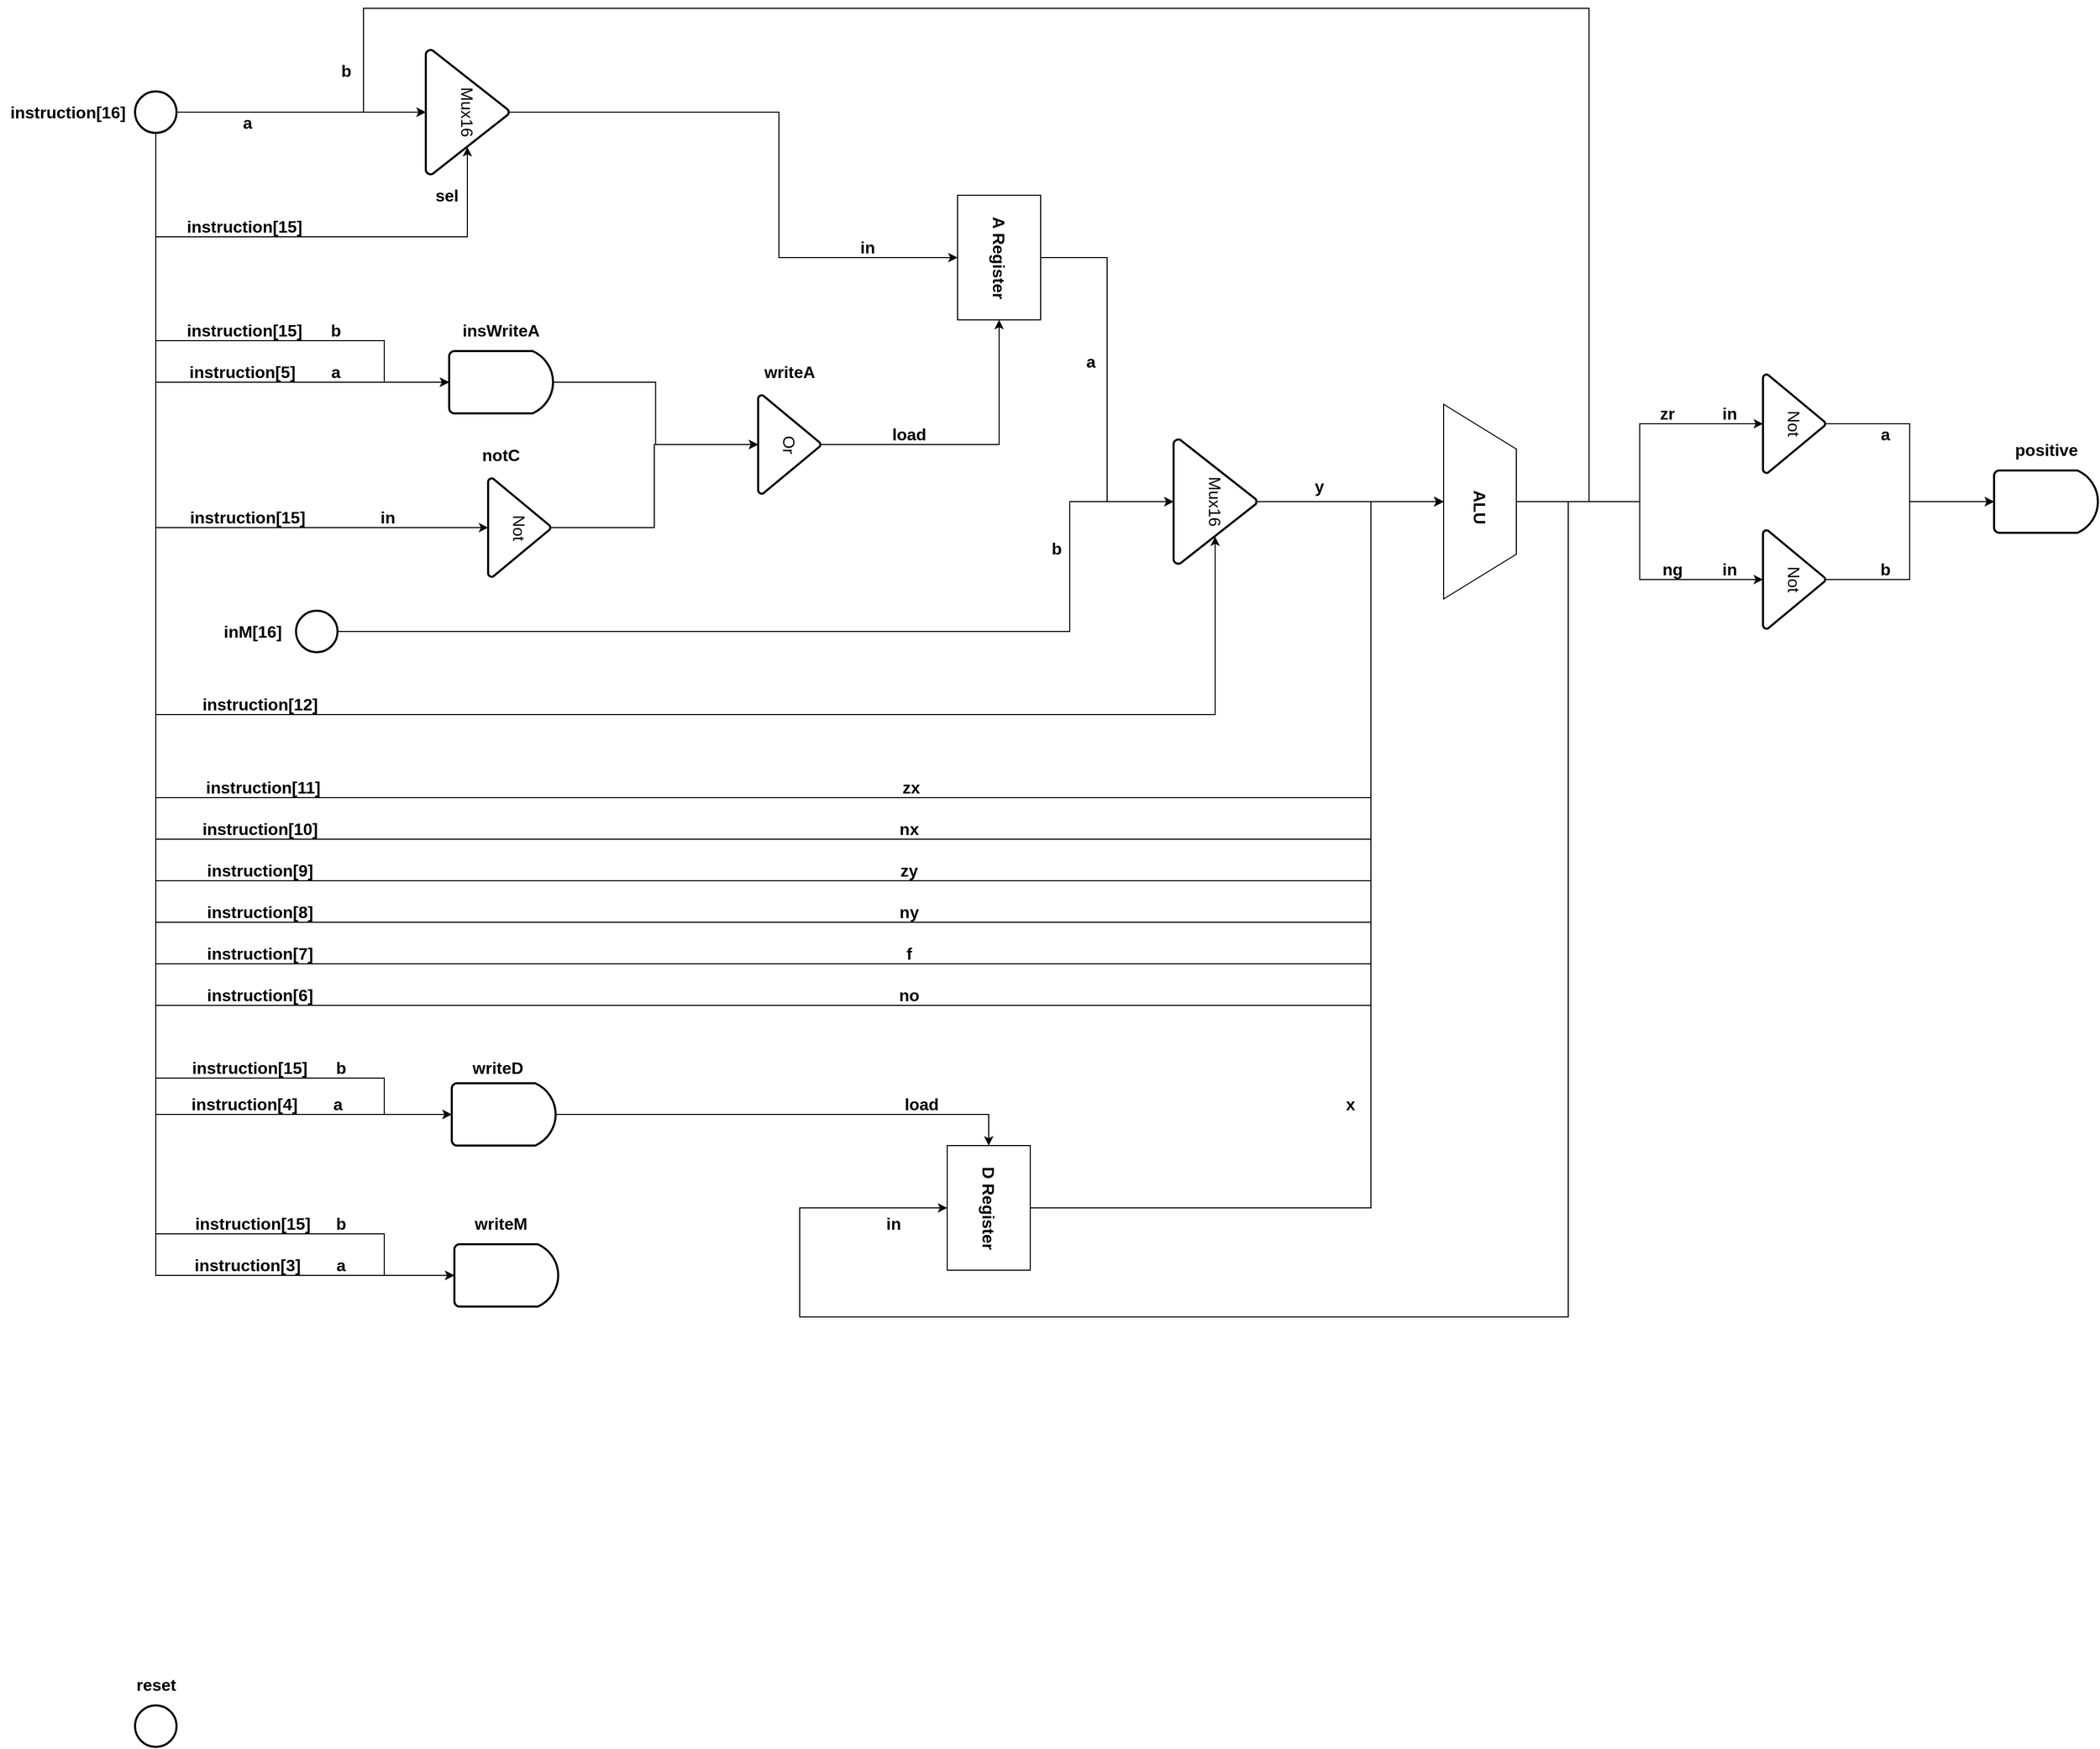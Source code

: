 <mxfile version="17.1.2" type="device"><diagram id="M8ErJZarfprn00fFAe0b" name="Page-1"><mxGraphModel dx="3321" dy="1437" grid="1" gridSize="10" guides="1" tooltips="1" connect="1" arrows="1" fold="1" page="1" pageScale="1" pageWidth="827" pageHeight="1169" math="0" shadow="0"><root><mxCell id="0"/><mxCell id="1" parent="0"/><mxCell id="nbXC6So5q-EZ1UPwCd8--90" style="edgeStyle=orthogonalEdgeStyle;rounded=0;orthogonalLoop=1;jettySize=auto;html=1;fontSize=16;entryX=0.5;entryY=1;entryDx=0;entryDy=0;entryPerimeter=0;exitX=1;exitY=0.5;exitDx=0;exitDy=0;exitPerimeter=0;" parent="1" source="nbXC6So5q-EZ1UPwCd8--1" target="nbXC6So5q-EZ1UPwCd8--88" edge="1"><mxGeometry relative="1" as="geometry"><mxPoint x="850" y="660" as="targetPoint"/><mxPoint x="320" y="670" as="sourcePoint"/><Array as="points"><mxPoint x="940" y="680"/><mxPoint x="940" y="555"/></Array></mxGeometry></mxCell><mxCell id="nbXC6So5q-EZ1UPwCd8--1" value="" style="strokeWidth=2;html=1;shape=mxgraph.flowchart.start_2;whiteSpace=wrap;" parent="1" vertex="1"><mxGeometry x="195" y="660" width="40" height="40" as="geometry"/></mxCell><mxCell id="nbXC6So5q-EZ1UPwCd8--2" value="inM[16]" style="text;html=1;align=center;verticalAlign=middle;resizable=0;points=[];autosize=1;strokeColor=none;fillColor=none;fontStyle=1;fontSize=16;" parent="1" vertex="1"><mxGeometry x="117.5" y="670" width="70" height="20" as="geometry"/></mxCell><mxCell id="nbXC6So5q-EZ1UPwCd8--8" style="edgeStyle=orthogonalEdgeStyle;rounded=0;orthogonalLoop=1;jettySize=auto;html=1;fontSize=16;" parent="1" source="nbXC6So5q-EZ1UPwCd8--3" target="nbXC6So5q-EZ1UPwCd8--7" edge="1"><mxGeometry relative="1" as="geometry"/></mxCell><mxCell id="nbXC6So5q-EZ1UPwCd8--9" style="edgeStyle=orthogonalEdgeStyle;rounded=0;orthogonalLoop=1;jettySize=auto;html=1;entryX=0.78;entryY=0.5;entryDx=0;entryDy=0;entryPerimeter=0;fontSize=16;" parent="1" source="nbXC6So5q-EZ1UPwCd8--3" target="nbXC6So5q-EZ1UPwCd8--7" edge="1"><mxGeometry relative="1" as="geometry"><Array as="points"><mxPoint x="60" y="300"/><mxPoint x="360" y="300"/></Array></mxGeometry></mxCell><mxCell id="nbXC6So5q-EZ1UPwCd8--56" style="edgeStyle=orthogonalEdgeStyle;rounded=0;orthogonalLoop=1;jettySize=auto;html=1;entryX=0;entryY=0.5;entryDx=0;entryDy=0;entryPerimeter=0;fontSize=16;exitX=0.5;exitY=1;exitDx=0;exitDy=0;exitPerimeter=0;" parent="1" source="nbXC6So5q-EZ1UPwCd8--3" target="nbXC6So5q-EZ1UPwCd8--32" edge="1"><mxGeometry relative="1" as="geometry"/></mxCell><mxCell id="nbXC6So5q-EZ1UPwCd8--59" style="edgeStyle=orthogonalEdgeStyle;rounded=0;orthogonalLoop=1;jettySize=auto;html=1;entryX=0.5;entryY=1;entryDx=0;entryDy=0;entryPerimeter=0;fontSize=16;exitX=0.5;exitY=1;exitDx=0;exitDy=0;exitPerimeter=0;" parent="1" source="nbXC6So5q-EZ1UPwCd8--3" target="nbXC6So5q-EZ1UPwCd8--43" edge="1"><mxGeometry relative="1" as="geometry"/></mxCell><mxCell id="nbXC6So5q-EZ1UPwCd8--62" style="edgeStyle=orthogonalEdgeStyle;rounded=0;orthogonalLoop=1;jettySize=auto;html=1;entryX=0;entryY=0.5;entryDx=0;entryDy=0;entryPerimeter=0;fontSize=16;" parent="1" source="nbXC6So5q-EZ1UPwCd8--3" target="nbXC6So5q-EZ1UPwCd8--32" edge="1"><mxGeometry relative="1" as="geometry"><Array as="points"><mxPoint x="60" y="400"/><mxPoint x="280" y="400"/><mxPoint x="280" y="440"/></Array></mxGeometry></mxCell><mxCell id="nbXC6So5q-EZ1UPwCd8--84" style="edgeStyle=orthogonalEdgeStyle;rounded=0;orthogonalLoop=1;jettySize=auto;html=1;entryX=0;entryY=0.5;entryDx=0;entryDy=0;entryPerimeter=0;fontSize=16;" parent="1" source="nbXC6So5q-EZ1UPwCd8--3" target="nbXC6So5q-EZ1UPwCd8--22" edge="1"><mxGeometry relative="1" as="geometry"><Array as="points"><mxPoint x="60" y="1145"/></Array></mxGeometry></mxCell><mxCell id="nbXC6So5q-EZ1UPwCd8--85" style="edgeStyle=orthogonalEdgeStyle;rounded=0;orthogonalLoop=1;jettySize=auto;html=1;entryX=0;entryY=0.5;entryDx=0;entryDy=0;entryPerimeter=0;fontSize=16;" parent="1" source="nbXC6So5q-EZ1UPwCd8--3" target="nbXC6So5q-EZ1UPwCd8--22" edge="1"><mxGeometry relative="1" as="geometry"><Array as="points"><mxPoint x="60" y="1110"/><mxPoint x="280" y="1110"/><mxPoint x="280" y="1145"/></Array></mxGeometry></mxCell><mxCell id="nbXC6So5q-EZ1UPwCd8--86" style="edgeStyle=orthogonalEdgeStyle;rounded=0;orthogonalLoop=1;jettySize=auto;html=1;entryX=0;entryY=0.5;entryDx=0;entryDy=0;entryPerimeter=0;fontSize=16;" parent="1" source="nbXC6So5q-EZ1UPwCd8--3" target="nbXC6So5q-EZ1UPwCd8--13" edge="1"><mxGeometry relative="1" as="geometry"><Array as="points"><mxPoint x="60" y="1300"/></Array></mxGeometry></mxCell><mxCell id="nbXC6So5q-EZ1UPwCd8--87" style="edgeStyle=orthogonalEdgeStyle;rounded=0;orthogonalLoop=1;jettySize=auto;html=1;entryX=0;entryY=0.5;entryDx=0;entryDy=0;entryPerimeter=0;fontSize=16;" parent="1" source="nbXC6So5q-EZ1UPwCd8--3" target="nbXC6So5q-EZ1UPwCd8--13" edge="1"><mxGeometry relative="1" as="geometry"><Array as="points"><mxPoint x="60" y="1260"/><mxPoint x="280" y="1260"/><mxPoint x="280" y="1300"/></Array></mxGeometry></mxCell><mxCell id="nbXC6So5q-EZ1UPwCd8--95" style="edgeStyle=orthogonalEdgeStyle;rounded=0;orthogonalLoop=1;jettySize=auto;html=1;entryX=0.78;entryY=0.5;entryDx=0;entryDy=0;entryPerimeter=0;fontSize=16;startArrow=none;exitX=0.5;exitY=1;exitDx=0;exitDy=0;exitPerimeter=0;" parent="1" source="nbXC6So5q-EZ1UPwCd8--3" target="nbXC6So5q-EZ1UPwCd8--88" edge="1"><mxGeometry relative="1" as="geometry"><Array as="points"><mxPoint x="60" y="760"/><mxPoint x="1080" y="760"/></Array></mxGeometry></mxCell><mxCell id="nbXC6So5q-EZ1UPwCd8--103" style="edgeStyle=orthogonalEdgeStyle;rounded=0;orthogonalLoop=1;jettySize=auto;html=1;entryX=0.5;entryY=0;entryDx=0;entryDy=0;fontSize=16;startArrow=none;exitX=0.5;exitY=1;exitDx=0;exitDy=0;exitPerimeter=0;" parent="1" source="nbXC6So5q-EZ1UPwCd8--3" target="nbXC6So5q-EZ1UPwCd8--76" edge="1"><mxGeometry relative="1" as="geometry"><Array as="points"><mxPoint x="60" y="840"/><mxPoint x="1230" y="840"/><mxPoint x="1230" y="555"/></Array></mxGeometry></mxCell><mxCell id="nbXC6So5q-EZ1UPwCd8--104" style="edgeStyle=orthogonalEdgeStyle;rounded=0;orthogonalLoop=1;jettySize=auto;html=1;entryX=0.5;entryY=0;entryDx=0;entryDy=0;fontSize=16;" parent="1" source="nbXC6So5q-EZ1UPwCd8--3" target="nbXC6So5q-EZ1UPwCd8--76" edge="1"><mxGeometry relative="1" as="geometry"><Array as="points"><mxPoint x="60" y="880"/><mxPoint x="1230" y="880"/><mxPoint x="1230" y="555"/></Array></mxGeometry></mxCell><mxCell id="nbXC6So5q-EZ1UPwCd8--105" style="edgeStyle=orthogonalEdgeStyle;rounded=0;orthogonalLoop=1;jettySize=auto;html=1;entryX=0.5;entryY=0;entryDx=0;entryDy=0;fontSize=16;" parent="1" source="nbXC6So5q-EZ1UPwCd8--3" target="nbXC6So5q-EZ1UPwCd8--76" edge="1"><mxGeometry relative="1" as="geometry"><Array as="points"><mxPoint x="60" y="920"/><mxPoint x="1230" y="920"/><mxPoint x="1230" y="555"/></Array></mxGeometry></mxCell><mxCell id="nbXC6So5q-EZ1UPwCd8--106" style="edgeStyle=orthogonalEdgeStyle;rounded=0;orthogonalLoop=1;jettySize=auto;html=1;entryX=0.5;entryY=0;entryDx=0;entryDy=0;fontSize=16;startArrow=none;exitX=0.5;exitY=1;exitDx=0;exitDy=0;exitPerimeter=0;" parent="1" source="nbXC6So5q-EZ1UPwCd8--3" target="nbXC6So5q-EZ1UPwCd8--76" edge="1"><mxGeometry relative="1" as="geometry"><Array as="points"><mxPoint x="60" y="960"/><mxPoint x="1230" y="960"/><mxPoint x="1230" y="555"/></Array></mxGeometry></mxCell><mxCell id="nbXC6So5q-EZ1UPwCd8--107" style="edgeStyle=orthogonalEdgeStyle;rounded=0;orthogonalLoop=1;jettySize=auto;html=1;entryX=0.5;entryY=0;entryDx=0;entryDy=0;fontSize=16;" parent="1" source="nbXC6So5q-EZ1UPwCd8--3" target="nbXC6So5q-EZ1UPwCd8--76" edge="1"><mxGeometry relative="1" as="geometry"><Array as="points"><mxPoint x="60" y="1000"/><mxPoint x="1230" y="1000"/><mxPoint x="1230" y="555"/></Array></mxGeometry></mxCell><mxCell id="nbXC6So5q-EZ1UPwCd8--108" style="edgeStyle=orthogonalEdgeStyle;rounded=0;orthogonalLoop=1;jettySize=auto;html=1;entryX=0.5;entryY=0;entryDx=0;entryDy=0;fontSize=16;startArrow=none;exitX=0.5;exitY=1;exitDx=0;exitDy=0;exitPerimeter=0;" parent="1" source="nbXC6So5q-EZ1UPwCd8--3" target="nbXC6So5q-EZ1UPwCd8--76" edge="1"><mxGeometry relative="1" as="geometry"><Array as="points"><mxPoint x="60" y="1040"/><mxPoint x="1230" y="1040"/><mxPoint x="1230" y="555"/></Array></mxGeometry></mxCell><mxCell id="nbXC6So5q-EZ1UPwCd8--3" value="" style="strokeWidth=2;html=1;shape=mxgraph.flowchart.start_2;whiteSpace=wrap;" parent="1" vertex="1"><mxGeometry x="40" y="160" width="40" height="40" as="geometry"/></mxCell><mxCell id="nbXC6So5q-EZ1UPwCd8--4" value="instruction[16]" style="text;html=1;align=center;verticalAlign=middle;resizable=0;points=[];autosize=1;strokeColor=none;fillColor=none;fontStyle=1;fontSize=16;" parent="1" vertex="1"><mxGeometry x="-90" y="170" width="130" height="20" as="geometry"/></mxCell><mxCell id="nbXC6So5q-EZ1UPwCd8--5" value="" style="strokeWidth=2;html=1;shape=mxgraph.flowchart.start_2;whiteSpace=wrap;" parent="1" vertex="1"><mxGeometry x="40" y="1714" width="40" height="40" as="geometry"/></mxCell><mxCell id="nbXC6So5q-EZ1UPwCd8--6" value="reset" style="text;html=1;align=center;verticalAlign=middle;resizable=0;points=[];autosize=1;strokeColor=none;fillColor=none;fontStyle=1;fontSize=16;" parent="1" vertex="1"><mxGeometry x="35" y="1684" width="50" height="20" as="geometry"/></mxCell><mxCell id="nbXC6So5q-EZ1UPwCd8--67" style="edgeStyle=orthogonalEdgeStyle;rounded=0;orthogonalLoop=1;jettySize=auto;html=1;entryX=0;entryY=0.5;entryDx=0;entryDy=0;fontSize=16;" parent="1" source="nbXC6So5q-EZ1UPwCd8--7" target="nbXC6So5q-EZ1UPwCd8--65" edge="1"><mxGeometry relative="1" as="geometry"><Array as="points"><mxPoint x="660" y="180"/><mxPoint x="660" y="320"/></Array></mxGeometry></mxCell><mxCell id="nbXC6So5q-EZ1UPwCd8--7" value="Mux16" style="strokeWidth=2;html=1;shape=mxgraph.flowchart.extract_or_measurement;whiteSpace=wrap;fontSize=16;rotation=90;" parent="1" vertex="1"><mxGeometry x="300" y="140" width="120" height="80" as="geometry"/></mxCell><mxCell id="nbXC6So5q-EZ1UPwCd8--10" value="instruction[15]" style="text;html=1;align=center;verticalAlign=middle;resizable=0;points=[];autosize=1;strokeColor=none;fillColor=none;fontSize=16;fontStyle=1" parent="1" vertex="1"><mxGeometry x="80" y="280" width="130" height="20" as="geometry"/></mxCell><mxCell id="nbXC6So5q-EZ1UPwCd8--11" value="a" style="text;html=1;align=center;verticalAlign=middle;resizable=0;points=[];autosize=1;strokeColor=none;fillColor=none;fontSize=16;fontStyle=1" parent="1" vertex="1"><mxGeometry x="137.5" y="180" width="20" height="20" as="geometry"/></mxCell><mxCell id="nbXC6So5q-EZ1UPwCd8--12" value="sel" style="text;html=1;align=center;verticalAlign=middle;resizable=0;points=[];autosize=1;strokeColor=none;fillColor=none;fontSize=16;fontStyle=1" parent="1" vertex="1"><mxGeometry x="320" y="250" width="40" height="20" as="geometry"/></mxCell><mxCell id="nbXC6So5q-EZ1UPwCd8--13" value="" style="strokeWidth=2;html=1;shape=mxgraph.flowchart.delay;whiteSpace=wrap;fontSize=16;" parent="1" vertex="1"><mxGeometry x="347.5" y="1270" width="100" height="60" as="geometry"/></mxCell><mxCell id="nbXC6So5q-EZ1UPwCd8--15" value="instruction[3]" style="text;html=1;align=center;verticalAlign=middle;resizable=0;points=[];autosize=1;strokeColor=none;fillColor=none;fontSize=16;fontStyle=1" parent="1" vertex="1"><mxGeometry x="87.5" y="1280" width="120" height="20" as="geometry"/></mxCell><mxCell id="nbXC6So5q-EZ1UPwCd8--17" value="a" style="text;html=1;align=center;verticalAlign=middle;resizable=0;points=[];autosize=1;strokeColor=none;fillColor=none;fontSize=16;fontStyle=1" parent="1" vertex="1"><mxGeometry x="227.5" y="1280" width="20" height="20" as="geometry"/></mxCell><mxCell id="nbXC6So5q-EZ1UPwCd8--21" value="b" style="text;html=1;align=center;verticalAlign=middle;resizable=0;points=[];autosize=1;strokeColor=none;fillColor=none;fontSize=16;fontStyle=1" parent="1" vertex="1"><mxGeometry x="222.5" y="1240" width="30" height="20" as="geometry"/></mxCell><mxCell id="nbXC6So5q-EZ1UPwCd8--101" style="edgeStyle=orthogonalEdgeStyle;rounded=0;orthogonalLoop=1;jettySize=auto;html=1;exitX=1;exitY=0.5;exitDx=0;exitDy=0;exitPerimeter=0;entryX=0.5;entryY=0;entryDx=0;entryDy=0;fontSize=16;" parent="1" source="nbXC6So5q-EZ1UPwCd8--22" target="nbXC6So5q-EZ1UPwCd8--71" edge="1"><mxGeometry relative="1" as="geometry"/></mxCell><mxCell id="nbXC6So5q-EZ1UPwCd8--22" value="" style="strokeWidth=2;html=1;shape=mxgraph.flowchart.delay;whiteSpace=wrap;fontSize=16;" parent="1" vertex="1"><mxGeometry x="345" y="1115" width="100" height="60" as="geometry"/></mxCell><mxCell id="nbXC6So5q-EZ1UPwCd8--23" value="instruction[4]" style="text;html=1;align=center;verticalAlign=middle;resizable=0;points=[];autosize=1;strokeColor=none;fillColor=none;fontSize=16;fontStyle=1" parent="1" vertex="1"><mxGeometry x="85" y="1125" width="120" height="20" as="geometry"/></mxCell><mxCell id="nbXC6So5q-EZ1UPwCd8--25" value="a" style="text;html=1;align=center;verticalAlign=middle;resizable=0;points=[];autosize=1;strokeColor=none;fillColor=none;fontSize=16;fontStyle=1" parent="1" vertex="1"><mxGeometry x="225" y="1125" width="20" height="20" as="geometry"/></mxCell><mxCell id="nbXC6So5q-EZ1UPwCd8--26" value="instruction[15]" style="text;html=1;align=center;verticalAlign=middle;resizable=0;points=[];autosize=1;strokeColor=none;fillColor=none;fontSize=16;fontStyle=1" parent="1" vertex="1"><mxGeometry x="87.5" y="1240" width="130" height="20" as="geometry"/></mxCell><mxCell id="nbXC6So5q-EZ1UPwCd8--28" value="b" style="text;html=1;align=center;verticalAlign=middle;resizable=0;points=[];autosize=1;strokeColor=none;fillColor=none;fontSize=16;fontStyle=1" parent="1" vertex="1"><mxGeometry x="222.5" y="1090" width="30" height="20" as="geometry"/></mxCell><mxCell id="nbXC6So5q-EZ1UPwCd8--29" value="instruction[15]" style="text;html=1;align=center;verticalAlign=middle;resizable=0;points=[];autosize=1;strokeColor=none;fillColor=none;fontSize=16;fontStyle=1" parent="1" vertex="1"><mxGeometry x="85" y="1090" width="130" height="20" as="geometry"/></mxCell><mxCell id="nbXC6So5q-EZ1UPwCd8--50" value="" style="edgeStyle=orthogonalEdgeStyle;rounded=0;orthogonalLoop=1;jettySize=auto;html=1;fontSize=16;entryX=0.5;entryY=1;entryDx=0;entryDy=0;entryPerimeter=0;" parent="1" source="nbXC6So5q-EZ1UPwCd8--32" target="nbXC6So5q-EZ1UPwCd8--49" edge="1"><mxGeometry relative="1" as="geometry"/></mxCell><mxCell id="nbXC6So5q-EZ1UPwCd8--32" value="" style="strokeWidth=2;html=1;shape=mxgraph.flowchart.delay;whiteSpace=wrap;fontSize=16;" parent="1" vertex="1"><mxGeometry x="342.5" y="410" width="100" height="60" as="geometry"/></mxCell><mxCell id="nbXC6So5q-EZ1UPwCd8--35" value="instruction[15]" style="text;html=1;align=center;verticalAlign=middle;resizable=0;points=[];autosize=1;strokeColor=none;fillColor=none;fontSize=16;fontStyle=1" parent="1" vertex="1"><mxGeometry x="80" y="380" width="130" height="20" as="geometry"/></mxCell><mxCell id="nbXC6So5q-EZ1UPwCd8--36" value="b" style="text;html=1;align=center;verticalAlign=middle;resizable=0;points=[];autosize=1;strokeColor=none;fillColor=none;fontSize=16;fontStyle=1" parent="1" vertex="1"><mxGeometry x="217.5" y="380" width="30" height="20" as="geometry"/></mxCell><mxCell id="nbXC6So5q-EZ1UPwCd8--37" value="instruction[5]" style="text;html=1;align=center;verticalAlign=middle;resizable=0;points=[];autosize=1;strokeColor=none;fillColor=none;fontSize=16;fontStyle=1" parent="1" vertex="1"><mxGeometry x="82.5" y="420" width="120" height="20" as="geometry"/></mxCell><mxCell id="nbXC6So5q-EZ1UPwCd8--38" value="a" style="text;html=1;align=center;verticalAlign=middle;resizable=0;points=[];autosize=1;strokeColor=none;fillColor=none;fontSize=16;fontStyle=1" parent="1" vertex="1"><mxGeometry x="222.5" y="420" width="20" height="20" as="geometry"/></mxCell><mxCell id="nbXC6So5q-EZ1UPwCd8--39" value="writeM" style="text;html=1;align=center;verticalAlign=middle;resizable=0;points=[];autosize=1;strokeColor=none;fillColor=none;fontSize=16;fontStyle=1" parent="1" vertex="1"><mxGeometry x="356.5" y="1240" width="70" height="20" as="geometry"/></mxCell><mxCell id="nbXC6So5q-EZ1UPwCd8--40" value="writeD" style="text;html=1;align=center;verticalAlign=middle;resizable=0;points=[];autosize=1;strokeColor=none;fillColor=none;fontSize=16;fontStyle=1" parent="1" vertex="1"><mxGeometry x="359" y="1090" width="60" height="20" as="geometry"/></mxCell><mxCell id="nbXC6So5q-EZ1UPwCd8--41" value="insWriteA" style="text;html=1;align=center;verticalAlign=middle;resizable=0;points=[];autosize=1;strokeColor=none;fillColor=none;fontSize=16;fontStyle=1" parent="1" vertex="1"><mxGeometry x="346.5" y="380" width="90" height="20" as="geometry"/></mxCell><mxCell id="nbXC6So5q-EZ1UPwCd8--51" style="edgeStyle=orthogonalEdgeStyle;rounded=0;orthogonalLoop=1;jettySize=auto;html=1;fontSize=16;" parent="1" source="nbXC6So5q-EZ1UPwCd8--43" target="nbXC6So5q-EZ1UPwCd8--49" edge="1"><mxGeometry relative="1" as="geometry"/></mxCell><mxCell id="nbXC6So5q-EZ1UPwCd8--43" value="Not" style="strokeWidth=2;html=1;shape=mxgraph.flowchart.extract_or_measurement;whiteSpace=wrap;fontSize=16;rotation=90;" parent="1" vertex="1"><mxGeometry x="362.5" y="550" width="95" height="60" as="geometry"/></mxCell><mxCell id="nbXC6So5q-EZ1UPwCd8--45" value="instruction[15]" style="text;html=1;align=center;verticalAlign=middle;resizable=0;points=[];autosize=1;strokeColor=none;fillColor=none;fontSize=16;fontStyle=1" parent="1" vertex="1"><mxGeometry x="82.5" y="560" width="130" height="20" as="geometry"/></mxCell><mxCell id="nbXC6So5q-EZ1UPwCd8--48" value="in" style="text;html=1;align=center;verticalAlign=middle;resizable=0;points=[];autosize=1;strokeColor=none;fillColor=none;fontSize=16;fontStyle=1" parent="1" vertex="1"><mxGeometry x="267.5" y="560" width="30" height="20" as="geometry"/></mxCell><mxCell id="nbXC6So5q-EZ1UPwCd8--68" style="edgeStyle=orthogonalEdgeStyle;rounded=0;orthogonalLoop=1;jettySize=auto;html=1;entryX=0.5;entryY=1;entryDx=0;entryDy=0;fontSize=16;" parent="1" source="nbXC6So5q-EZ1UPwCd8--49" target="nbXC6So5q-EZ1UPwCd8--65" edge="1"><mxGeometry relative="1" as="geometry"/></mxCell><mxCell id="nbXC6So5q-EZ1UPwCd8--49" value="Or" style="strokeWidth=2;html=1;shape=mxgraph.flowchart.extract_or_measurement;whiteSpace=wrap;fontSize=16;rotation=90;" parent="1" vertex="1"><mxGeometry x="622.5" y="470" width="95" height="60" as="geometry"/></mxCell><mxCell id="nbXC6So5q-EZ1UPwCd8--52" value="notC" style="text;html=1;align=center;verticalAlign=middle;resizable=0;points=[];autosize=1;strokeColor=none;fillColor=none;fontSize=16;fontStyle=1" parent="1" vertex="1"><mxGeometry x="366.5" y="500" width="50" height="20" as="geometry"/></mxCell><mxCell id="nbXC6So5q-EZ1UPwCd8--53" value="writeA" style="text;html=1;align=center;verticalAlign=middle;resizable=0;points=[];autosize=1;strokeColor=none;fillColor=none;fontSize=16;fontStyle=1" parent="1" vertex="1"><mxGeometry x="640" y="420" width="60" height="20" as="geometry"/></mxCell><mxCell id="nbXC6So5q-EZ1UPwCd8--92" style="edgeStyle=orthogonalEdgeStyle;rounded=0;orthogonalLoop=1;jettySize=auto;html=1;entryX=0.5;entryY=1;entryDx=0;entryDy=0;entryPerimeter=0;fontSize=16;" parent="1" source="nbXC6So5q-EZ1UPwCd8--65" target="nbXC6So5q-EZ1UPwCd8--88" edge="1"><mxGeometry relative="1" as="geometry"/></mxCell><mxCell id="nbXC6So5q-EZ1UPwCd8--65" value="" style="rounded=0;whiteSpace=wrap;html=1;fontSize=16;" parent="1" vertex="1"><mxGeometry x="832" y="260" width="80" height="120" as="geometry"/></mxCell><mxCell id="nbXC6So5q-EZ1UPwCd8--66" value="A Register" style="text;html=1;align=center;verticalAlign=middle;resizable=0;points=[];autosize=1;strokeColor=none;fillColor=none;fontSize=16;fontStyle=1;rotation=90;" parent="1" vertex="1"><mxGeometry x="827" y="310" width="90" height="20" as="geometry"/></mxCell><mxCell id="nbXC6So5q-EZ1UPwCd8--69" value="in" style="text;html=1;align=center;verticalAlign=middle;resizable=0;points=[];autosize=1;strokeColor=none;fillColor=none;fontSize=16;fontStyle=1" parent="1" vertex="1"><mxGeometry x="730" y="300" width="30" height="20" as="geometry"/></mxCell><mxCell id="nbXC6So5q-EZ1UPwCd8--70" value="load" style="text;html=1;align=center;verticalAlign=middle;resizable=0;points=[];autosize=1;strokeColor=none;fillColor=none;fontSize=16;fontStyle=1" parent="1" vertex="1"><mxGeometry x="760" y="480" width="50" height="20" as="geometry"/></mxCell><mxCell id="nbXC6So5q-EZ1UPwCd8--82" style="edgeStyle=orthogonalEdgeStyle;rounded=0;orthogonalLoop=1;jettySize=auto;html=1;fontSize=16;exitX=1;exitY=0.5;exitDx=0;exitDy=0;entryX=0.5;entryY=0;entryDx=0;entryDy=0;" parent="1" source="nbXC6So5q-EZ1UPwCd8--71" target="nbXC6So5q-EZ1UPwCd8--76" edge="1"><mxGeometry relative="1" as="geometry"><mxPoint x="1310" y="700" as="targetPoint"/><Array as="points"><mxPoint x="1230" y="1235"/><mxPoint x="1230" y="555"/></Array></mxGeometry></mxCell><mxCell id="nbXC6So5q-EZ1UPwCd8--71" value="" style="rounded=0;whiteSpace=wrap;html=1;fontSize=16;" parent="1" vertex="1"><mxGeometry x="822" y="1175" width="80" height="120" as="geometry"/></mxCell><mxCell id="nbXC6So5q-EZ1UPwCd8--72" value="D Register" style="text;html=1;align=center;verticalAlign=middle;resizable=0;points=[];autosize=1;strokeColor=none;fillColor=none;fontSize=16;fontStyle=1;rotation=90;" parent="1" vertex="1"><mxGeometry x="812" y="1225" width="100" height="20" as="geometry"/></mxCell><mxCell id="nbXC6So5q-EZ1UPwCd8--74" value="load" style="text;html=1;align=center;verticalAlign=middle;resizable=0;points=[];autosize=1;strokeColor=none;fillColor=none;fontSize=16;fontStyle=1" parent="1" vertex="1"><mxGeometry x="772" y="1125" width="50" height="20" as="geometry"/></mxCell><mxCell id="nbXC6So5q-EZ1UPwCd8--78" style="edgeStyle=orthogonalEdgeStyle;rounded=0;orthogonalLoop=1;jettySize=auto;html=1;fontSize=16;exitX=0.5;exitY=1;exitDx=0;exitDy=0;entryX=0;entryY=0.5;entryDx=0;entryDy=0;" parent="1" source="nbXC6So5q-EZ1UPwCd8--76" target="nbXC6So5q-EZ1UPwCd8--71" edge="1"><mxGeometry relative="1" as="geometry"><mxPoint x="680" y="1260" as="targetPoint"/><Array as="points"><mxPoint x="1420" y="555"/><mxPoint x="1420" y="1340"/><mxPoint x="680" y="1340"/><mxPoint x="680" y="1235"/></Array></mxGeometry></mxCell><mxCell id="nbXC6So5q-EZ1UPwCd8--80" style="edgeStyle=orthogonalEdgeStyle;rounded=0;orthogonalLoop=1;jettySize=auto;html=1;entryX=0.5;entryY=1;entryDx=0;entryDy=0;entryPerimeter=0;fontSize=16;exitX=0.5;exitY=1;exitDx=0;exitDy=0;" parent="1" source="nbXC6So5q-EZ1UPwCd8--76" target="nbXC6So5q-EZ1UPwCd8--7" edge="1"><mxGeometry relative="1" as="geometry"><Array as="points"><mxPoint x="1440" y="555"/><mxPoint x="1440" y="80"/><mxPoint x="260" y="80"/><mxPoint x="260" y="180"/></Array></mxGeometry></mxCell><mxCell id="yuiBS9D33r2ZkIuVCsqU-2" style="edgeStyle=orthogonalEdgeStyle;rounded=0;orthogonalLoop=1;jettySize=auto;html=1;entryX=0.5;entryY=1;entryDx=0;entryDy=0;entryPerimeter=0;" edge="1" parent="1" source="nbXC6So5q-EZ1UPwCd8--76" target="yuiBS9D33r2ZkIuVCsqU-1"><mxGeometry relative="1" as="geometry"/></mxCell><mxCell id="yuiBS9D33r2ZkIuVCsqU-7" style="edgeStyle=orthogonalEdgeStyle;rounded=0;orthogonalLoop=1;jettySize=auto;html=1;fontSize=16;" edge="1" parent="1" source="nbXC6So5q-EZ1UPwCd8--76" target="yuiBS9D33r2ZkIuVCsqU-6"><mxGeometry relative="1" as="geometry"/></mxCell><mxCell id="nbXC6So5q-EZ1UPwCd8--76" value="" style="verticalLabelPosition=middle;verticalAlign=middle;html=1;shape=trapezoid;perimeter=trapezoidPerimeter;whiteSpace=wrap;size=0.23;arcSize=10;flipV=1;labelPosition=center;align=center;fontSize=16;rotation=-90;" parent="1" vertex="1"><mxGeometry x="1241.25" y="520" width="187.5" height="70" as="geometry"/></mxCell><mxCell id="nbXC6So5q-EZ1UPwCd8--77" value="ALU" style="text;html=1;align=center;verticalAlign=middle;resizable=0;points=[];autosize=1;strokeColor=none;fillColor=none;fontSize=16;fontStyle=1;rotation=90;" parent="1" vertex="1"><mxGeometry x="1310" y="550" width="50" height="20" as="geometry"/></mxCell><mxCell id="nbXC6So5q-EZ1UPwCd8--79" value="in" style="text;html=1;align=center;verticalAlign=middle;resizable=0;points=[];autosize=1;strokeColor=none;fillColor=none;fontSize=16;fontStyle=1" parent="1" vertex="1"><mxGeometry x="755" y="1240" width="30" height="20" as="geometry"/></mxCell><mxCell id="nbXC6So5q-EZ1UPwCd8--81" value="b" style="text;html=1;align=center;verticalAlign=middle;resizable=0;points=[];autosize=1;strokeColor=none;fillColor=none;fontSize=16;fontStyle=1" parent="1" vertex="1"><mxGeometry x="227.5" y="130" width="30" height="20" as="geometry"/></mxCell><mxCell id="nbXC6So5q-EZ1UPwCd8--83" value="x" style="text;html=1;align=center;verticalAlign=middle;resizable=0;points=[];autosize=1;strokeColor=none;fillColor=none;fontSize=16;fontStyle=1" parent="1" vertex="1"><mxGeometry x="1200" y="1125" width="20" height="20" as="geometry"/></mxCell><mxCell id="nbXC6So5q-EZ1UPwCd8--98" style="edgeStyle=orthogonalEdgeStyle;rounded=0;orthogonalLoop=1;jettySize=auto;html=1;entryX=0.5;entryY=0;entryDx=0;entryDy=0;fontSize=16;" parent="1" source="nbXC6So5q-EZ1UPwCd8--88" target="nbXC6So5q-EZ1UPwCd8--76" edge="1"><mxGeometry relative="1" as="geometry"/></mxCell><mxCell id="nbXC6So5q-EZ1UPwCd8--88" value="Mux16" style="strokeWidth=2;html=1;shape=mxgraph.flowchart.extract_or_measurement;whiteSpace=wrap;fontSize=16;rotation=90;" parent="1" vertex="1"><mxGeometry x="1020" y="515" width="120" height="80" as="geometry"/></mxCell><mxCell id="nbXC6So5q-EZ1UPwCd8--91" value="b" style="text;html=1;align=center;verticalAlign=middle;resizable=0;points=[];autosize=1;strokeColor=none;fillColor=none;fontSize=16;fontStyle=1" parent="1" vertex="1"><mxGeometry x="912" y="590" width="30" height="20" as="geometry"/></mxCell><mxCell id="nbXC6So5q-EZ1UPwCd8--93" value="a" style="text;html=1;align=center;verticalAlign=middle;resizable=0;points=[];autosize=1;strokeColor=none;fillColor=none;fontSize=16;fontStyle=1" parent="1" vertex="1"><mxGeometry x="950" y="410" width="20" height="20" as="geometry"/></mxCell><mxCell id="nbXC6So5q-EZ1UPwCd8--96" value="instruction[12]" style="text;html=1;align=center;verticalAlign=middle;resizable=0;points=[];autosize=1;strokeColor=none;fillColor=none;fontSize=16;fontStyle=1" parent="1" vertex="1"><mxGeometry x="95" y="740" width="130" height="20" as="geometry"/></mxCell><mxCell id="nbXC6So5q-EZ1UPwCd8--99" value="y" style="text;html=1;align=center;verticalAlign=middle;resizable=0;points=[];autosize=1;strokeColor=none;fillColor=none;fontSize=16;fontStyle=1" parent="1" vertex="1"><mxGeometry x="1170" y="530" width="20" height="20" as="geometry"/></mxCell><mxCell id="nbXC6So5q-EZ1UPwCd8--110" value="instruction[10]" style="text;html=1;align=center;verticalAlign=middle;resizable=0;points=[];autosize=1;strokeColor=none;fillColor=none;fontSize=16;fontStyle=1" parent="1" vertex="1"><mxGeometry x="95" y="860" width="130" height="20" as="geometry"/></mxCell><mxCell id="nbXC6So5q-EZ1UPwCd8--111" value="instruction[9]" style="text;html=1;align=center;verticalAlign=middle;resizable=0;points=[];autosize=1;strokeColor=none;fillColor=none;fontSize=16;fontStyle=1" parent="1" vertex="1"><mxGeometry x="100" y="900" width="120" height="20" as="geometry"/></mxCell><mxCell id="nbXC6So5q-EZ1UPwCd8--112" value="instruction[8]" style="text;html=1;align=center;verticalAlign=middle;resizable=0;points=[];autosize=1;strokeColor=none;fillColor=none;fontSize=16;fontStyle=1" parent="1" vertex="1"><mxGeometry x="100" y="940" width="120" height="20" as="geometry"/></mxCell><mxCell id="nbXC6So5q-EZ1UPwCd8--113" value="instruction[7]" style="text;html=1;align=center;verticalAlign=middle;resizable=0;points=[];autosize=1;strokeColor=none;fillColor=none;fontSize=16;fontStyle=1" parent="1" vertex="1"><mxGeometry x="100" y="980" width="120" height="20" as="geometry"/></mxCell><mxCell id="nbXC6So5q-EZ1UPwCd8--114" value="instruction[6]" style="text;html=1;align=center;verticalAlign=middle;resizable=0;points=[];autosize=1;strokeColor=none;fillColor=none;fontSize=16;fontStyle=1" parent="1" vertex="1"><mxGeometry x="100" y="1020" width="120" height="20" as="geometry"/></mxCell><mxCell id="nbXC6So5q-EZ1UPwCd8--109" value="instruction[11]" style="text;html=1;align=center;verticalAlign=middle;resizable=0;points=[];autosize=1;strokeColor=none;fillColor=none;fontSize=16;fontStyle=1" parent="1" vertex="1"><mxGeometry x="97.5" y="820" width="130" height="20" as="geometry"/></mxCell><mxCell id="nbXC6So5q-EZ1UPwCd8--118" value="zx" style="text;html=1;align=center;verticalAlign=middle;resizable=0;points=[];autosize=1;strokeColor=none;fillColor=none;fontSize=16;fontStyle=1" parent="1" vertex="1"><mxGeometry x="772" y="820" width="30" height="20" as="geometry"/></mxCell><mxCell id="nbXC6So5q-EZ1UPwCd8--119" value="nx" style="text;html=1;align=center;verticalAlign=middle;resizable=0;points=[];autosize=1;strokeColor=none;fillColor=none;fontSize=16;fontStyle=1" parent="1" vertex="1"><mxGeometry x="770" y="860" width="30" height="20" as="geometry"/></mxCell><mxCell id="nbXC6So5q-EZ1UPwCd8--120" value="zy" style="text;html=1;align=center;verticalAlign=middle;resizable=0;points=[];autosize=1;strokeColor=none;fillColor=none;fontSize=16;fontStyle=1" parent="1" vertex="1"><mxGeometry x="770" y="900" width="30" height="20" as="geometry"/></mxCell><mxCell id="nbXC6So5q-EZ1UPwCd8--121" value="ny" style="text;html=1;align=center;verticalAlign=middle;resizable=0;points=[];autosize=1;strokeColor=none;fillColor=none;fontSize=16;fontStyle=1" parent="1" vertex="1"><mxGeometry x="770" y="940" width="30" height="20" as="geometry"/></mxCell><mxCell id="nbXC6So5q-EZ1UPwCd8--123" value="f" style="text;html=1;align=center;verticalAlign=middle;resizable=0;points=[];autosize=1;strokeColor=none;fillColor=none;fontSize=16;fontStyle=1" parent="1" vertex="1"><mxGeometry x="775" y="980" width="20" height="20" as="geometry"/></mxCell><mxCell id="nbXC6So5q-EZ1UPwCd8--124" value="no" style="text;html=1;align=center;verticalAlign=middle;resizable=0;points=[];autosize=1;strokeColor=none;fillColor=none;fontSize=16;fontStyle=1" parent="1" vertex="1"><mxGeometry x="765" y="1020" width="40" height="20" as="geometry"/></mxCell><mxCell id="yuiBS9D33r2ZkIuVCsqU-13" style="edgeStyle=orthogonalEdgeStyle;rounded=0;orthogonalLoop=1;jettySize=auto;html=1;entryX=0;entryY=0.5;entryDx=0;entryDy=0;entryPerimeter=0;fontSize=16;" edge="1" parent="1" source="yuiBS9D33r2ZkIuVCsqU-1" target="yuiBS9D33r2ZkIuVCsqU-12"><mxGeometry relative="1" as="geometry"/></mxCell><mxCell id="yuiBS9D33r2ZkIuVCsqU-1" value="Not" style="strokeWidth=2;html=1;shape=mxgraph.flowchart.extract_or_measurement;whiteSpace=wrap;fontSize=16;rotation=90;" vertex="1" parent="1"><mxGeometry x="1590" y="450" width="95" height="60" as="geometry"/></mxCell><mxCell id="yuiBS9D33r2ZkIuVCsqU-3" value="in" style="text;html=1;align=center;verticalAlign=middle;resizable=0;points=[];autosize=1;strokeColor=none;fillColor=none;fontSize=16;fontStyle=1" vertex="1" parent="1"><mxGeometry x="1560" y="460" width="30" height="20" as="geometry"/></mxCell><mxCell id="yuiBS9D33r2ZkIuVCsqU-5" value="zr" style="text;html=1;align=center;verticalAlign=middle;resizable=0;points=[];autosize=1;strokeColor=none;fillColor=none;fontSize=16;fontStyle=1" vertex="1" parent="1"><mxGeometry x="1500" y="460" width="30" height="20" as="geometry"/></mxCell><mxCell id="yuiBS9D33r2ZkIuVCsqU-14" style="edgeStyle=orthogonalEdgeStyle;rounded=0;orthogonalLoop=1;jettySize=auto;html=1;entryX=0;entryY=0.5;entryDx=0;entryDy=0;entryPerimeter=0;fontSize=16;" edge="1" parent="1" source="yuiBS9D33r2ZkIuVCsqU-6" target="yuiBS9D33r2ZkIuVCsqU-12"><mxGeometry relative="1" as="geometry"/></mxCell><mxCell id="yuiBS9D33r2ZkIuVCsqU-6" value="Not" style="strokeWidth=2;html=1;shape=mxgraph.flowchart.extract_or_measurement;whiteSpace=wrap;fontSize=16;rotation=90;" vertex="1" parent="1"><mxGeometry x="1590" y="600" width="95" height="60" as="geometry"/></mxCell><mxCell id="yuiBS9D33r2ZkIuVCsqU-8" value="ng" style="text;html=1;align=center;verticalAlign=middle;resizable=0;points=[];autosize=1;strokeColor=none;fillColor=none;fontSize=16;fontStyle=1" vertex="1" parent="1"><mxGeometry x="1500" y="610" width="40" height="20" as="geometry"/></mxCell><mxCell id="yuiBS9D33r2ZkIuVCsqU-10" value="in" style="text;html=1;align=center;verticalAlign=middle;resizable=0;points=[];autosize=1;strokeColor=none;fillColor=none;fontSize=16;fontStyle=1" vertex="1" parent="1"><mxGeometry x="1560" y="610" width="30" height="20" as="geometry"/></mxCell><mxCell id="yuiBS9D33r2ZkIuVCsqU-12" value="" style="strokeWidth=2;html=1;shape=mxgraph.flowchart.delay;whiteSpace=wrap;fontSize=16;" vertex="1" parent="1"><mxGeometry x="1830" y="525" width="100" height="60" as="geometry"/></mxCell><mxCell id="yuiBS9D33r2ZkIuVCsqU-15" value="b" style="text;html=1;align=center;verticalAlign=middle;resizable=0;points=[];autosize=1;strokeColor=none;fillColor=none;fontSize=16;fontStyle=1" vertex="1" parent="1"><mxGeometry x="1710" y="610" width="30" height="20" as="geometry"/></mxCell><mxCell id="yuiBS9D33r2ZkIuVCsqU-16" value="a" style="text;html=1;align=center;verticalAlign=middle;resizable=0;points=[];autosize=1;strokeColor=none;fillColor=none;fontSize=16;fontStyle=1" vertex="1" parent="1"><mxGeometry x="1715" y="480" width="20" height="20" as="geometry"/></mxCell><mxCell id="yuiBS9D33r2ZkIuVCsqU-17" value="positive" style="text;html=1;align=center;verticalAlign=middle;resizable=0;points=[];autosize=1;strokeColor=none;fillColor=none;fontSize=16;fontStyle=1" vertex="1" parent="1"><mxGeometry x="1840" y="495" width="80" height="20" as="geometry"/></mxCell></root></mxGraphModel></diagram></mxfile>
